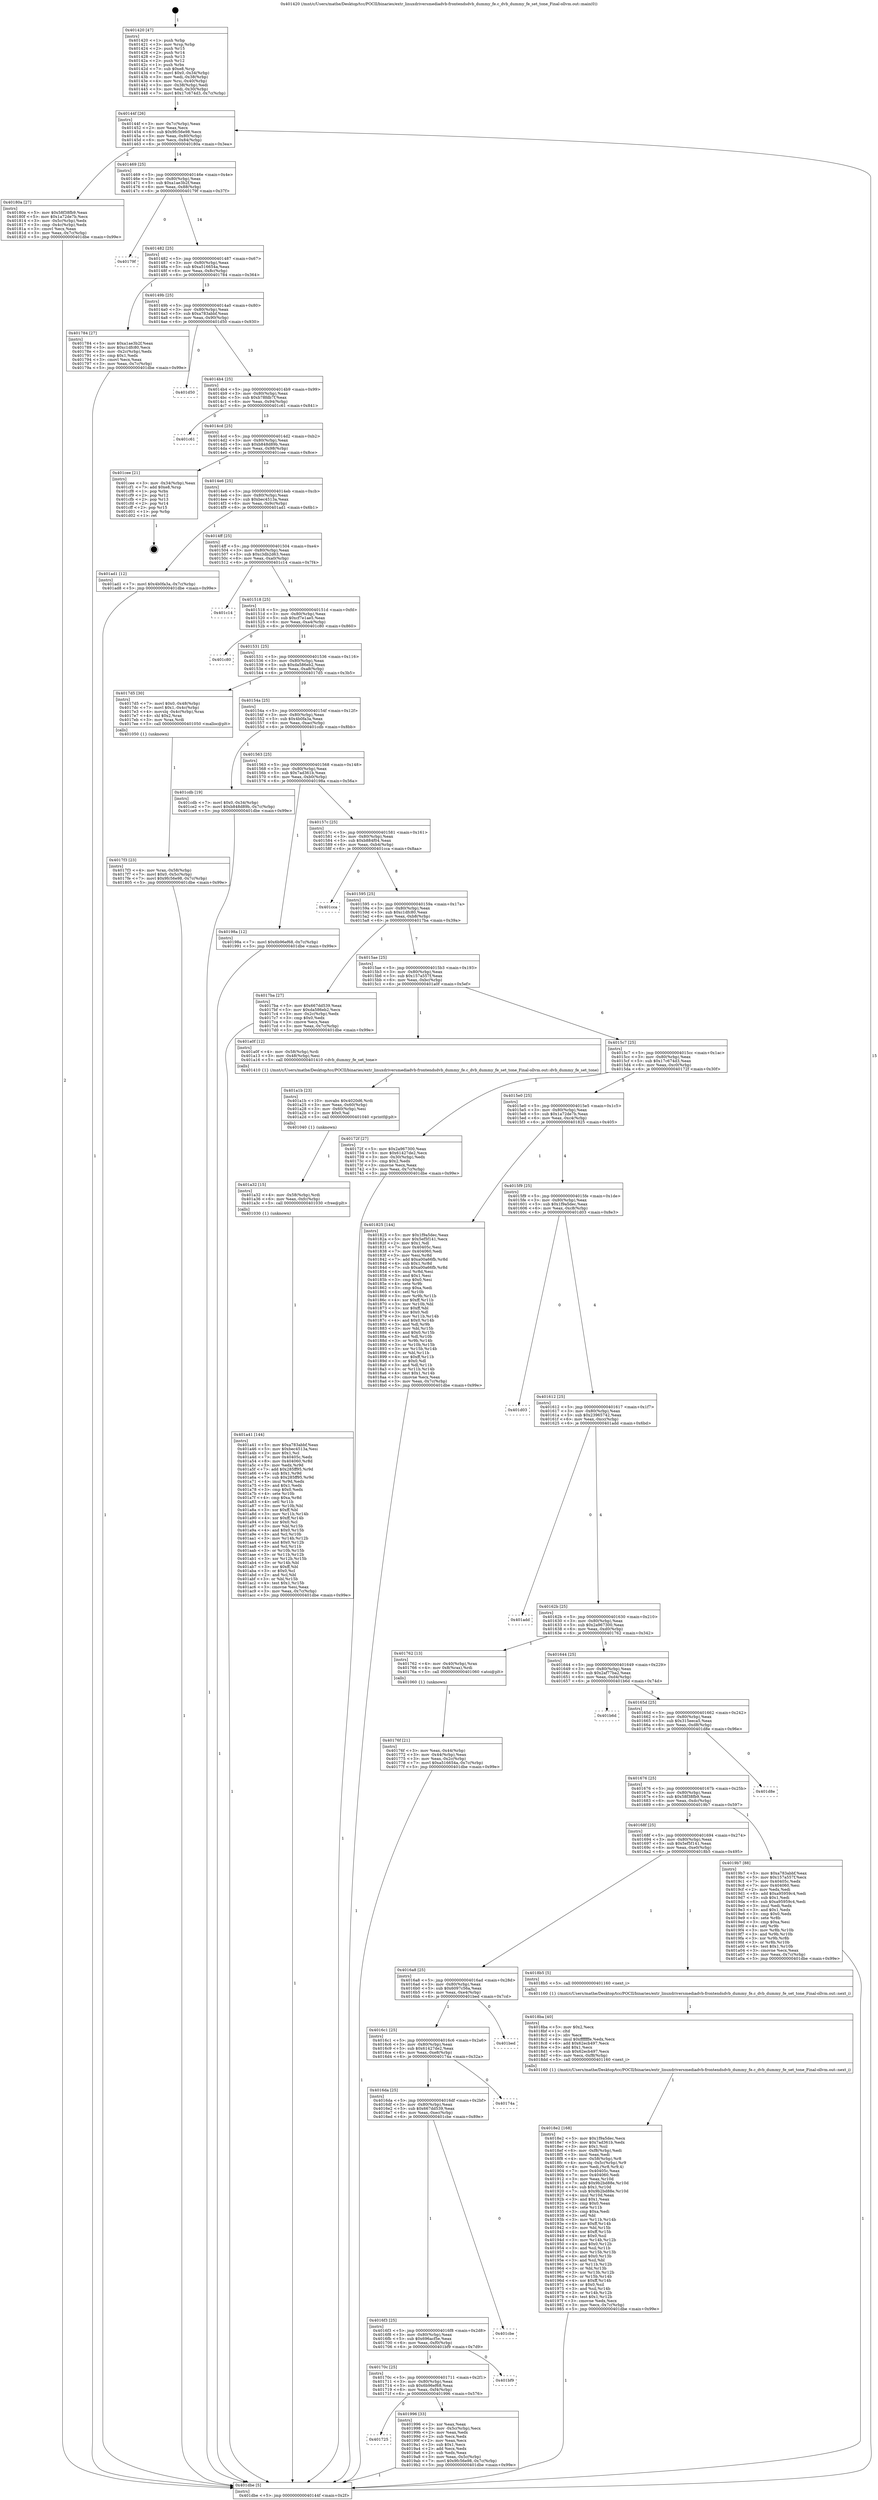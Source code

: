 digraph "0x401420" {
  label = "0x401420 (/mnt/c/Users/mathe/Desktop/tcc/POCII/binaries/extr_linuxdriversmediadvb-frontendsdvb_dummy_fe.c_dvb_dummy_fe_set_tone_Final-ollvm.out::main(0))"
  labelloc = "t"
  node[shape=record]

  Entry [label="",width=0.3,height=0.3,shape=circle,fillcolor=black,style=filled]
  "0x40144f" [label="{
     0x40144f [26]\l
     | [instrs]\l
     &nbsp;&nbsp;0x40144f \<+3\>: mov -0x7c(%rbp),%eax\l
     &nbsp;&nbsp;0x401452 \<+2\>: mov %eax,%ecx\l
     &nbsp;&nbsp;0x401454 \<+6\>: sub $0x9fc56e98,%ecx\l
     &nbsp;&nbsp;0x40145a \<+3\>: mov %eax,-0x80(%rbp)\l
     &nbsp;&nbsp;0x40145d \<+6\>: mov %ecx,-0x84(%rbp)\l
     &nbsp;&nbsp;0x401463 \<+6\>: je 000000000040180a \<main+0x3ea\>\l
  }"]
  "0x40180a" [label="{
     0x40180a [27]\l
     | [instrs]\l
     &nbsp;&nbsp;0x40180a \<+5\>: mov $0x58f38fb9,%eax\l
     &nbsp;&nbsp;0x40180f \<+5\>: mov $0x1a72de7b,%ecx\l
     &nbsp;&nbsp;0x401814 \<+3\>: mov -0x5c(%rbp),%edx\l
     &nbsp;&nbsp;0x401817 \<+3\>: cmp -0x4c(%rbp),%edx\l
     &nbsp;&nbsp;0x40181a \<+3\>: cmovl %ecx,%eax\l
     &nbsp;&nbsp;0x40181d \<+3\>: mov %eax,-0x7c(%rbp)\l
     &nbsp;&nbsp;0x401820 \<+5\>: jmp 0000000000401dbe \<main+0x99e\>\l
  }"]
  "0x401469" [label="{
     0x401469 [25]\l
     | [instrs]\l
     &nbsp;&nbsp;0x401469 \<+5\>: jmp 000000000040146e \<main+0x4e\>\l
     &nbsp;&nbsp;0x40146e \<+3\>: mov -0x80(%rbp),%eax\l
     &nbsp;&nbsp;0x401471 \<+5\>: sub $0xa1ae3b2f,%eax\l
     &nbsp;&nbsp;0x401476 \<+6\>: mov %eax,-0x88(%rbp)\l
     &nbsp;&nbsp;0x40147c \<+6\>: je 000000000040179f \<main+0x37f\>\l
  }"]
  Exit [label="",width=0.3,height=0.3,shape=circle,fillcolor=black,style=filled,peripheries=2]
  "0x40179f" [label="{
     0x40179f\l
  }", style=dashed]
  "0x401482" [label="{
     0x401482 [25]\l
     | [instrs]\l
     &nbsp;&nbsp;0x401482 \<+5\>: jmp 0000000000401487 \<main+0x67\>\l
     &nbsp;&nbsp;0x401487 \<+3\>: mov -0x80(%rbp),%eax\l
     &nbsp;&nbsp;0x40148a \<+5\>: sub $0xa516654a,%eax\l
     &nbsp;&nbsp;0x40148f \<+6\>: mov %eax,-0x8c(%rbp)\l
     &nbsp;&nbsp;0x401495 \<+6\>: je 0000000000401784 \<main+0x364\>\l
  }"]
  "0x401a41" [label="{
     0x401a41 [144]\l
     | [instrs]\l
     &nbsp;&nbsp;0x401a41 \<+5\>: mov $0xa783abbf,%eax\l
     &nbsp;&nbsp;0x401a46 \<+5\>: mov $0xbec4513a,%esi\l
     &nbsp;&nbsp;0x401a4b \<+2\>: mov $0x1,%cl\l
     &nbsp;&nbsp;0x401a4d \<+7\>: mov 0x40405c,%edx\l
     &nbsp;&nbsp;0x401a54 \<+8\>: mov 0x404060,%r8d\l
     &nbsp;&nbsp;0x401a5c \<+3\>: mov %edx,%r9d\l
     &nbsp;&nbsp;0x401a5f \<+7\>: add $0x285ff95,%r9d\l
     &nbsp;&nbsp;0x401a66 \<+4\>: sub $0x1,%r9d\l
     &nbsp;&nbsp;0x401a6a \<+7\>: sub $0x285ff95,%r9d\l
     &nbsp;&nbsp;0x401a71 \<+4\>: imul %r9d,%edx\l
     &nbsp;&nbsp;0x401a75 \<+3\>: and $0x1,%edx\l
     &nbsp;&nbsp;0x401a78 \<+3\>: cmp $0x0,%edx\l
     &nbsp;&nbsp;0x401a7b \<+4\>: sete %r10b\l
     &nbsp;&nbsp;0x401a7f \<+4\>: cmp $0xa,%r8d\l
     &nbsp;&nbsp;0x401a83 \<+4\>: setl %r11b\l
     &nbsp;&nbsp;0x401a87 \<+3\>: mov %r10b,%bl\l
     &nbsp;&nbsp;0x401a8a \<+3\>: xor $0xff,%bl\l
     &nbsp;&nbsp;0x401a8d \<+3\>: mov %r11b,%r14b\l
     &nbsp;&nbsp;0x401a90 \<+4\>: xor $0xff,%r14b\l
     &nbsp;&nbsp;0x401a94 \<+3\>: xor $0x0,%cl\l
     &nbsp;&nbsp;0x401a97 \<+3\>: mov %bl,%r15b\l
     &nbsp;&nbsp;0x401a9a \<+4\>: and $0x0,%r15b\l
     &nbsp;&nbsp;0x401a9e \<+3\>: and %cl,%r10b\l
     &nbsp;&nbsp;0x401aa1 \<+3\>: mov %r14b,%r12b\l
     &nbsp;&nbsp;0x401aa4 \<+4\>: and $0x0,%r12b\l
     &nbsp;&nbsp;0x401aa8 \<+3\>: and %cl,%r11b\l
     &nbsp;&nbsp;0x401aab \<+3\>: or %r10b,%r15b\l
     &nbsp;&nbsp;0x401aae \<+3\>: or %r11b,%r12b\l
     &nbsp;&nbsp;0x401ab1 \<+3\>: xor %r12b,%r15b\l
     &nbsp;&nbsp;0x401ab4 \<+3\>: or %r14b,%bl\l
     &nbsp;&nbsp;0x401ab7 \<+3\>: xor $0xff,%bl\l
     &nbsp;&nbsp;0x401aba \<+3\>: or $0x0,%cl\l
     &nbsp;&nbsp;0x401abd \<+2\>: and %cl,%bl\l
     &nbsp;&nbsp;0x401abf \<+3\>: or %bl,%r15b\l
     &nbsp;&nbsp;0x401ac2 \<+4\>: test $0x1,%r15b\l
     &nbsp;&nbsp;0x401ac6 \<+3\>: cmovne %esi,%eax\l
     &nbsp;&nbsp;0x401ac9 \<+3\>: mov %eax,-0x7c(%rbp)\l
     &nbsp;&nbsp;0x401acc \<+5\>: jmp 0000000000401dbe \<main+0x99e\>\l
  }"]
  "0x401784" [label="{
     0x401784 [27]\l
     | [instrs]\l
     &nbsp;&nbsp;0x401784 \<+5\>: mov $0xa1ae3b2f,%eax\l
     &nbsp;&nbsp;0x401789 \<+5\>: mov $0xc1dfc80,%ecx\l
     &nbsp;&nbsp;0x40178e \<+3\>: mov -0x2c(%rbp),%edx\l
     &nbsp;&nbsp;0x401791 \<+3\>: cmp $0x1,%edx\l
     &nbsp;&nbsp;0x401794 \<+3\>: cmovl %ecx,%eax\l
     &nbsp;&nbsp;0x401797 \<+3\>: mov %eax,-0x7c(%rbp)\l
     &nbsp;&nbsp;0x40179a \<+5\>: jmp 0000000000401dbe \<main+0x99e\>\l
  }"]
  "0x40149b" [label="{
     0x40149b [25]\l
     | [instrs]\l
     &nbsp;&nbsp;0x40149b \<+5\>: jmp 00000000004014a0 \<main+0x80\>\l
     &nbsp;&nbsp;0x4014a0 \<+3\>: mov -0x80(%rbp),%eax\l
     &nbsp;&nbsp;0x4014a3 \<+5\>: sub $0xa783abbf,%eax\l
     &nbsp;&nbsp;0x4014a8 \<+6\>: mov %eax,-0x90(%rbp)\l
     &nbsp;&nbsp;0x4014ae \<+6\>: je 0000000000401d50 \<main+0x930\>\l
  }"]
  "0x401a32" [label="{
     0x401a32 [15]\l
     | [instrs]\l
     &nbsp;&nbsp;0x401a32 \<+4\>: mov -0x58(%rbp),%rdi\l
     &nbsp;&nbsp;0x401a36 \<+6\>: mov %eax,-0xfc(%rbp)\l
     &nbsp;&nbsp;0x401a3c \<+5\>: call 0000000000401030 \<free@plt\>\l
     | [calls]\l
     &nbsp;&nbsp;0x401030 \{1\} (unknown)\l
  }"]
  "0x401d50" [label="{
     0x401d50\l
  }", style=dashed]
  "0x4014b4" [label="{
     0x4014b4 [25]\l
     | [instrs]\l
     &nbsp;&nbsp;0x4014b4 \<+5\>: jmp 00000000004014b9 \<main+0x99\>\l
     &nbsp;&nbsp;0x4014b9 \<+3\>: mov -0x80(%rbp),%eax\l
     &nbsp;&nbsp;0x4014bc \<+5\>: sub $0xb78fdb7f,%eax\l
     &nbsp;&nbsp;0x4014c1 \<+6\>: mov %eax,-0x94(%rbp)\l
     &nbsp;&nbsp;0x4014c7 \<+6\>: je 0000000000401c61 \<main+0x841\>\l
  }"]
  "0x401a1b" [label="{
     0x401a1b [23]\l
     | [instrs]\l
     &nbsp;&nbsp;0x401a1b \<+10\>: movabs $0x4020d6,%rdi\l
     &nbsp;&nbsp;0x401a25 \<+3\>: mov %eax,-0x60(%rbp)\l
     &nbsp;&nbsp;0x401a28 \<+3\>: mov -0x60(%rbp),%esi\l
     &nbsp;&nbsp;0x401a2b \<+2\>: mov $0x0,%al\l
     &nbsp;&nbsp;0x401a2d \<+5\>: call 0000000000401040 \<printf@plt\>\l
     | [calls]\l
     &nbsp;&nbsp;0x401040 \{1\} (unknown)\l
  }"]
  "0x401c61" [label="{
     0x401c61\l
  }", style=dashed]
  "0x4014cd" [label="{
     0x4014cd [25]\l
     | [instrs]\l
     &nbsp;&nbsp;0x4014cd \<+5\>: jmp 00000000004014d2 \<main+0xb2\>\l
     &nbsp;&nbsp;0x4014d2 \<+3\>: mov -0x80(%rbp),%eax\l
     &nbsp;&nbsp;0x4014d5 \<+5\>: sub $0xb848d89b,%eax\l
     &nbsp;&nbsp;0x4014da \<+6\>: mov %eax,-0x98(%rbp)\l
     &nbsp;&nbsp;0x4014e0 \<+6\>: je 0000000000401cee \<main+0x8ce\>\l
  }"]
  "0x401725" [label="{
     0x401725\l
  }", style=dashed]
  "0x401cee" [label="{
     0x401cee [21]\l
     | [instrs]\l
     &nbsp;&nbsp;0x401cee \<+3\>: mov -0x34(%rbp),%eax\l
     &nbsp;&nbsp;0x401cf1 \<+7\>: add $0xe8,%rsp\l
     &nbsp;&nbsp;0x401cf8 \<+1\>: pop %rbx\l
     &nbsp;&nbsp;0x401cf9 \<+2\>: pop %r12\l
     &nbsp;&nbsp;0x401cfb \<+2\>: pop %r13\l
     &nbsp;&nbsp;0x401cfd \<+2\>: pop %r14\l
     &nbsp;&nbsp;0x401cff \<+2\>: pop %r15\l
     &nbsp;&nbsp;0x401d01 \<+1\>: pop %rbp\l
     &nbsp;&nbsp;0x401d02 \<+1\>: ret\l
  }"]
  "0x4014e6" [label="{
     0x4014e6 [25]\l
     | [instrs]\l
     &nbsp;&nbsp;0x4014e6 \<+5\>: jmp 00000000004014eb \<main+0xcb\>\l
     &nbsp;&nbsp;0x4014eb \<+3\>: mov -0x80(%rbp),%eax\l
     &nbsp;&nbsp;0x4014ee \<+5\>: sub $0xbec4513a,%eax\l
     &nbsp;&nbsp;0x4014f3 \<+6\>: mov %eax,-0x9c(%rbp)\l
     &nbsp;&nbsp;0x4014f9 \<+6\>: je 0000000000401ad1 \<main+0x6b1\>\l
  }"]
  "0x401996" [label="{
     0x401996 [33]\l
     | [instrs]\l
     &nbsp;&nbsp;0x401996 \<+2\>: xor %eax,%eax\l
     &nbsp;&nbsp;0x401998 \<+3\>: mov -0x5c(%rbp),%ecx\l
     &nbsp;&nbsp;0x40199b \<+2\>: mov %eax,%edx\l
     &nbsp;&nbsp;0x40199d \<+2\>: sub %ecx,%edx\l
     &nbsp;&nbsp;0x40199f \<+2\>: mov %eax,%ecx\l
     &nbsp;&nbsp;0x4019a1 \<+3\>: sub $0x1,%ecx\l
     &nbsp;&nbsp;0x4019a4 \<+2\>: add %ecx,%edx\l
     &nbsp;&nbsp;0x4019a6 \<+2\>: sub %edx,%eax\l
     &nbsp;&nbsp;0x4019a8 \<+3\>: mov %eax,-0x5c(%rbp)\l
     &nbsp;&nbsp;0x4019ab \<+7\>: movl $0x9fc56e98,-0x7c(%rbp)\l
     &nbsp;&nbsp;0x4019b2 \<+5\>: jmp 0000000000401dbe \<main+0x99e\>\l
  }"]
  "0x401ad1" [label="{
     0x401ad1 [12]\l
     | [instrs]\l
     &nbsp;&nbsp;0x401ad1 \<+7\>: movl $0x4b0fa3a,-0x7c(%rbp)\l
     &nbsp;&nbsp;0x401ad8 \<+5\>: jmp 0000000000401dbe \<main+0x99e\>\l
  }"]
  "0x4014ff" [label="{
     0x4014ff [25]\l
     | [instrs]\l
     &nbsp;&nbsp;0x4014ff \<+5\>: jmp 0000000000401504 \<main+0xe4\>\l
     &nbsp;&nbsp;0x401504 \<+3\>: mov -0x80(%rbp),%eax\l
     &nbsp;&nbsp;0x401507 \<+5\>: sub $0xc3db2d63,%eax\l
     &nbsp;&nbsp;0x40150c \<+6\>: mov %eax,-0xa0(%rbp)\l
     &nbsp;&nbsp;0x401512 \<+6\>: je 0000000000401c14 \<main+0x7f4\>\l
  }"]
  "0x40170c" [label="{
     0x40170c [25]\l
     | [instrs]\l
     &nbsp;&nbsp;0x40170c \<+5\>: jmp 0000000000401711 \<main+0x2f1\>\l
     &nbsp;&nbsp;0x401711 \<+3\>: mov -0x80(%rbp),%eax\l
     &nbsp;&nbsp;0x401714 \<+5\>: sub $0x6b96ef68,%eax\l
     &nbsp;&nbsp;0x401719 \<+6\>: mov %eax,-0xf4(%rbp)\l
     &nbsp;&nbsp;0x40171f \<+6\>: je 0000000000401996 \<main+0x576\>\l
  }"]
  "0x401c14" [label="{
     0x401c14\l
  }", style=dashed]
  "0x401518" [label="{
     0x401518 [25]\l
     | [instrs]\l
     &nbsp;&nbsp;0x401518 \<+5\>: jmp 000000000040151d \<main+0xfd\>\l
     &nbsp;&nbsp;0x40151d \<+3\>: mov -0x80(%rbp),%eax\l
     &nbsp;&nbsp;0x401520 \<+5\>: sub $0xcf7e1ae5,%eax\l
     &nbsp;&nbsp;0x401525 \<+6\>: mov %eax,-0xa4(%rbp)\l
     &nbsp;&nbsp;0x40152b \<+6\>: je 0000000000401c80 \<main+0x860\>\l
  }"]
  "0x401bf9" [label="{
     0x401bf9\l
  }", style=dashed]
  "0x401c80" [label="{
     0x401c80\l
  }", style=dashed]
  "0x401531" [label="{
     0x401531 [25]\l
     | [instrs]\l
     &nbsp;&nbsp;0x401531 \<+5\>: jmp 0000000000401536 \<main+0x116\>\l
     &nbsp;&nbsp;0x401536 \<+3\>: mov -0x80(%rbp),%eax\l
     &nbsp;&nbsp;0x401539 \<+5\>: sub $0xda586eb2,%eax\l
     &nbsp;&nbsp;0x40153e \<+6\>: mov %eax,-0xa8(%rbp)\l
     &nbsp;&nbsp;0x401544 \<+6\>: je 00000000004017d5 \<main+0x3b5\>\l
  }"]
  "0x4016f3" [label="{
     0x4016f3 [25]\l
     | [instrs]\l
     &nbsp;&nbsp;0x4016f3 \<+5\>: jmp 00000000004016f8 \<main+0x2d8\>\l
     &nbsp;&nbsp;0x4016f8 \<+3\>: mov -0x80(%rbp),%eax\l
     &nbsp;&nbsp;0x4016fb \<+5\>: sub $0x696acf5e,%eax\l
     &nbsp;&nbsp;0x401700 \<+6\>: mov %eax,-0xf0(%rbp)\l
     &nbsp;&nbsp;0x401706 \<+6\>: je 0000000000401bf9 \<main+0x7d9\>\l
  }"]
  "0x4017d5" [label="{
     0x4017d5 [30]\l
     | [instrs]\l
     &nbsp;&nbsp;0x4017d5 \<+7\>: movl $0x0,-0x48(%rbp)\l
     &nbsp;&nbsp;0x4017dc \<+7\>: movl $0x1,-0x4c(%rbp)\l
     &nbsp;&nbsp;0x4017e3 \<+4\>: movslq -0x4c(%rbp),%rax\l
     &nbsp;&nbsp;0x4017e7 \<+4\>: shl $0x2,%rax\l
     &nbsp;&nbsp;0x4017eb \<+3\>: mov %rax,%rdi\l
     &nbsp;&nbsp;0x4017ee \<+5\>: call 0000000000401050 \<malloc@plt\>\l
     | [calls]\l
     &nbsp;&nbsp;0x401050 \{1\} (unknown)\l
  }"]
  "0x40154a" [label="{
     0x40154a [25]\l
     | [instrs]\l
     &nbsp;&nbsp;0x40154a \<+5\>: jmp 000000000040154f \<main+0x12f\>\l
     &nbsp;&nbsp;0x40154f \<+3\>: mov -0x80(%rbp),%eax\l
     &nbsp;&nbsp;0x401552 \<+5\>: sub $0x4b0fa3a,%eax\l
     &nbsp;&nbsp;0x401557 \<+6\>: mov %eax,-0xac(%rbp)\l
     &nbsp;&nbsp;0x40155d \<+6\>: je 0000000000401cdb \<main+0x8bb\>\l
  }"]
  "0x401cbe" [label="{
     0x401cbe\l
  }", style=dashed]
  "0x401cdb" [label="{
     0x401cdb [19]\l
     | [instrs]\l
     &nbsp;&nbsp;0x401cdb \<+7\>: movl $0x0,-0x34(%rbp)\l
     &nbsp;&nbsp;0x401ce2 \<+7\>: movl $0xb848d89b,-0x7c(%rbp)\l
     &nbsp;&nbsp;0x401ce9 \<+5\>: jmp 0000000000401dbe \<main+0x99e\>\l
  }"]
  "0x401563" [label="{
     0x401563 [25]\l
     | [instrs]\l
     &nbsp;&nbsp;0x401563 \<+5\>: jmp 0000000000401568 \<main+0x148\>\l
     &nbsp;&nbsp;0x401568 \<+3\>: mov -0x80(%rbp),%eax\l
     &nbsp;&nbsp;0x40156b \<+5\>: sub $0x7ad361b,%eax\l
     &nbsp;&nbsp;0x401570 \<+6\>: mov %eax,-0xb0(%rbp)\l
     &nbsp;&nbsp;0x401576 \<+6\>: je 000000000040198a \<main+0x56a\>\l
  }"]
  "0x4016da" [label="{
     0x4016da [25]\l
     | [instrs]\l
     &nbsp;&nbsp;0x4016da \<+5\>: jmp 00000000004016df \<main+0x2bf\>\l
     &nbsp;&nbsp;0x4016df \<+3\>: mov -0x80(%rbp),%eax\l
     &nbsp;&nbsp;0x4016e2 \<+5\>: sub $0x667dd539,%eax\l
     &nbsp;&nbsp;0x4016e7 \<+6\>: mov %eax,-0xec(%rbp)\l
     &nbsp;&nbsp;0x4016ed \<+6\>: je 0000000000401cbe \<main+0x89e\>\l
  }"]
  "0x40198a" [label="{
     0x40198a [12]\l
     | [instrs]\l
     &nbsp;&nbsp;0x40198a \<+7\>: movl $0x6b96ef68,-0x7c(%rbp)\l
     &nbsp;&nbsp;0x401991 \<+5\>: jmp 0000000000401dbe \<main+0x99e\>\l
  }"]
  "0x40157c" [label="{
     0x40157c [25]\l
     | [instrs]\l
     &nbsp;&nbsp;0x40157c \<+5\>: jmp 0000000000401581 \<main+0x161\>\l
     &nbsp;&nbsp;0x401581 \<+3\>: mov -0x80(%rbp),%eax\l
     &nbsp;&nbsp;0x401584 \<+5\>: sub $0xb884f04,%eax\l
     &nbsp;&nbsp;0x401589 \<+6\>: mov %eax,-0xb4(%rbp)\l
     &nbsp;&nbsp;0x40158f \<+6\>: je 0000000000401cca \<main+0x8aa\>\l
  }"]
  "0x40174a" [label="{
     0x40174a\l
  }", style=dashed]
  "0x401cca" [label="{
     0x401cca\l
  }", style=dashed]
  "0x401595" [label="{
     0x401595 [25]\l
     | [instrs]\l
     &nbsp;&nbsp;0x401595 \<+5\>: jmp 000000000040159a \<main+0x17a\>\l
     &nbsp;&nbsp;0x40159a \<+3\>: mov -0x80(%rbp),%eax\l
     &nbsp;&nbsp;0x40159d \<+5\>: sub $0xc1dfc80,%eax\l
     &nbsp;&nbsp;0x4015a2 \<+6\>: mov %eax,-0xb8(%rbp)\l
     &nbsp;&nbsp;0x4015a8 \<+6\>: je 00000000004017ba \<main+0x39a\>\l
  }"]
  "0x4016c1" [label="{
     0x4016c1 [25]\l
     | [instrs]\l
     &nbsp;&nbsp;0x4016c1 \<+5\>: jmp 00000000004016c6 \<main+0x2a6\>\l
     &nbsp;&nbsp;0x4016c6 \<+3\>: mov -0x80(%rbp),%eax\l
     &nbsp;&nbsp;0x4016c9 \<+5\>: sub $0x61427de2,%eax\l
     &nbsp;&nbsp;0x4016ce \<+6\>: mov %eax,-0xe8(%rbp)\l
     &nbsp;&nbsp;0x4016d4 \<+6\>: je 000000000040174a \<main+0x32a\>\l
  }"]
  "0x4017ba" [label="{
     0x4017ba [27]\l
     | [instrs]\l
     &nbsp;&nbsp;0x4017ba \<+5\>: mov $0x667dd539,%eax\l
     &nbsp;&nbsp;0x4017bf \<+5\>: mov $0xda586eb2,%ecx\l
     &nbsp;&nbsp;0x4017c4 \<+3\>: mov -0x2c(%rbp),%edx\l
     &nbsp;&nbsp;0x4017c7 \<+3\>: cmp $0x0,%edx\l
     &nbsp;&nbsp;0x4017ca \<+3\>: cmove %ecx,%eax\l
     &nbsp;&nbsp;0x4017cd \<+3\>: mov %eax,-0x7c(%rbp)\l
     &nbsp;&nbsp;0x4017d0 \<+5\>: jmp 0000000000401dbe \<main+0x99e\>\l
  }"]
  "0x4015ae" [label="{
     0x4015ae [25]\l
     | [instrs]\l
     &nbsp;&nbsp;0x4015ae \<+5\>: jmp 00000000004015b3 \<main+0x193\>\l
     &nbsp;&nbsp;0x4015b3 \<+3\>: mov -0x80(%rbp),%eax\l
     &nbsp;&nbsp;0x4015b6 \<+5\>: sub $0x157a557f,%eax\l
     &nbsp;&nbsp;0x4015bb \<+6\>: mov %eax,-0xbc(%rbp)\l
     &nbsp;&nbsp;0x4015c1 \<+6\>: je 0000000000401a0f \<main+0x5ef\>\l
  }"]
  "0x401bed" [label="{
     0x401bed\l
  }", style=dashed]
  "0x401a0f" [label="{
     0x401a0f [12]\l
     | [instrs]\l
     &nbsp;&nbsp;0x401a0f \<+4\>: mov -0x58(%rbp),%rdi\l
     &nbsp;&nbsp;0x401a13 \<+3\>: mov -0x48(%rbp),%esi\l
     &nbsp;&nbsp;0x401a16 \<+5\>: call 0000000000401410 \<dvb_dummy_fe_set_tone\>\l
     | [calls]\l
     &nbsp;&nbsp;0x401410 \{1\} (/mnt/c/Users/mathe/Desktop/tcc/POCII/binaries/extr_linuxdriversmediadvb-frontendsdvb_dummy_fe.c_dvb_dummy_fe_set_tone_Final-ollvm.out::dvb_dummy_fe_set_tone)\l
  }"]
  "0x4015c7" [label="{
     0x4015c7 [25]\l
     | [instrs]\l
     &nbsp;&nbsp;0x4015c7 \<+5\>: jmp 00000000004015cc \<main+0x1ac\>\l
     &nbsp;&nbsp;0x4015cc \<+3\>: mov -0x80(%rbp),%eax\l
     &nbsp;&nbsp;0x4015cf \<+5\>: sub $0x17c674d3,%eax\l
     &nbsp;&nbsp;0x4015d4 \<+6\>: mov %eax,-0xc0(%rbp)\l
     &nbsp;&nbsp;0x4015da \<+6\>: je 000000000040172f \<main+0x30f\>\l
  }"]
  "0x4018e2" [label="{
     0x4018e2 [168]\l
     | [instrs]\l
     &nbsp;&nbsp;0x4018e2 \<+5\>: mov $0x1f9a5dec,%ecx\l
     &nbsp;&nbsp;0x4018e7 \<+5\>: mov $0x7ad361b,%edx\l
     &nbsp;&nbsp;0x4018ec \<+3\>: mov $0x1,%sil\l
     &nbsp;&nbsp;0x4018ef \<+6\>: mov -0xf8(%rbp),%edi\l
     &nbsp;&nbsp;0x4018f5 \<+3\>: imul %eax,%edi\l
     &nbsp;&nbsp;0x4018f8 \<+4\>: mov -0x58(%rbp),%r8\l
     &nbsp;&nbsp;0x4018fc \<+4\>: movslq -0x5c(%rbp),%r9\l
     &nbsp;&nbsp;0x401900 \<+4\>: mov %edi,(%r8,%r9,4)\l
     &nbsp;&nbsp;0x401904 \<+7\>: mov 0x40405c,%eax\l
     &nbsp;&nbsp;0x40190b \<+7\>: mov 0x404060,%edi\l
     &nbsp;&nbsp;0x401912 \<+3\>: mov %eax,%r10d\l
     &nbsp;&nbsp;0x401915 \<+7\>: add $0x9b2bd88e,%r10d\l
     &nbsp;&nbsp;0x40191c \<+4\>: sub $0x1,%r10d\l
     &nbsp;&nbsp;0x401920 \<+7\>: sub $0x9b2bd88e,%r10d\l
     &nbsp;&nbsp;0x401927 \<+4\>: imul %r10d,%eax\l
     &nbsp;&nbsp;0x40192b \<+3\>: and $0x1,%eax\l
     &nbsp;&nbsp;0x40192e \<+3\>: cmp $0x0,%eax\l
     &nbsp;&nbsp;0x401931 \<+4\>: sete %r11b\l
     &nbsp;&nbsp;0x401935 \<+3\>: cmp $0xa,%edi\l
     &nbsp;&nbsp;0x401938 \<+3\>: setl %bl\l
     &nbsp;&nbsp;0x40193b \<+3\>: mov %r11b,%r14b\l
     &nbsp;&nbsp;0x40193e \<+4\>: xor $0xff,%r14b\l
     &nbsp;&nbsp;0x401942 \<+3\>: mov %bl,%r15b\l
     &nbsp;&nbsp;0x401945 \<+4\>: xor $0xff,%r15b\l
     &nbsp;&nbsp;0x401949 \<+4\>: xor $0x0,%sil\l
     &nbsp;&nbsp;0x40194d \<+3\>: mov %r14b,%r12b\l
     &nbsp;&nbsp;0x401950 \<+4\>: and $0x0,%r12b\l
     &nbsp;&nbsp;0x401954 \<+3\>: and %sil,%r11b\l
     &nbsp;&nbsp;0x401957 \<+3\>: mov %r15b,%r13b\l
     &nbsp;&nbsp;0x40195a \<+4\>: and $0x0,%r13b\l
     &nbsp;&nbsp;0x40195e \<+3\>: and %sil,%bl\l
     &nbsp;&nbsp;0x401961 \<+3\>: or %r11b,%r12b\l
     &nbsp;&nbsp;0x401964 \<+3\>: or %bl,%r13b\l
     &nbsp;&nbsp;0x401967 \<+3\>: xor %r13b,%r12b\l
     &nbsp;&nbsp;0x40196a \<+3\>: or %r15b,%r14b\l
     &nbsp;&nbsp;0x40196d \<+4\>: xor $0xff,%r14b\l
     &nbsp;&nbsp;0x401971 \<+4\>: or $0x0,%sil\l
     &nbsp;&nbsp;0x401975 \<+3\>: and %sil,%r14b\l
     &nbsp;&nbsp;0x401978 \<+3\>: or %r14b,%r12b\l
     &nbsp;&nbsp;0x40197b \<+4\>: test $0x1,%r12b\l
     &nbsp;&nbsp;0x40197f \<+3\>: cmovne %edx,%ecx\l
     &nbsp;&nbsp;0x401982 \<+3\>: mov %ecx,-0x7c(%rbp)\l
     &nbsp;&nbsp;0x401985 \<+5\>: jmp 0000000000401dbe \<main+0x99e\>\l
  }"]
  "0x40172f" [label="{
     0x40172f [27]\l
     | [instrs]\l
     &nbsp;&nbsp;0x40172f \<+5\>: mov $0x2a967300,%eax\l
     &nbsp;&nbsp;0x401734 \<+5\>: mov $0x61427de2,%ecx\l
     &nbsp;&nbsp;0x401739 \<+3\>: mov -0x30(%rbp),%edx\l
     &nbsp;&nbsp;0x40173c \<+3\>: cmp $0x2,%edx\l
     &nbsp;&nbsp;0x40173f \<+3\>: cmovne %ecx,%eax\l
     &nbsp;&nbsp;0x401742 \<+3\>: mov %eax,-0x7c(%rbp)\l
     &nbsp;&nbsp;0x401745 \<+5\>: jmp 0000000000401dbe \<main+0x99e\>\l
  }"]
  "0x4015e0" [label="{
     0x4015e0 [25]\l
     | [instrs]\l
     &nbsp;&nbsp;0x4015e0 \<+5\>: jmp 00000000004015e5 \<main+0x1c5\>\l
     &nbsp;&nbsp;0x4015e5 \<+3\>: mov -0x80(%rbp),%eax\l
     &nbsp;&nbsp;0x4015e8 \<+5\>: sub $0x1a72de7b,%eax\l
     &nbsp;&nbsp;0x4015ed \<+6\>: mov %eax,-0xc4(%rbp)\l
     &nbsp;&nbsp;0x4015f3 \<+6\>: je 0000000000401825 \<main+0x405\>\l
  }"]
  "0x401dbe" [label="{
     0x401dbe [5]\l
     | [instrs]\l
     &nbsp;&nbsp;0x401dbe \<+5\>: jmp 000000000040144f \<main+0x2f\>\l
  }"]
  "0x401420" [label="{
     0x401420 [47]\l
     | [instrs]\l
     &nbsp;&nbsp;0x401420 \<+1\>: push %rbp\l
     &nbsp;&nbsp;0x401421 \<+3\>: mov %rsp,%rbp\l
     &nbsp;&nbsp;0x401424 \<+2\>: push %r15\l
     &nbsp;&nbsp;0x401426 \<+2\>: push %r14\l
     &nbsp;&nbsp;0x401428 \<+2\>: push %r13\l
     &nbsp;&nbsp;0x40142a \<+2\>: push %r12\l
     &nbsp;&nbsp;0x40142c \<+1\>: push %rbx\l
     &nbsp;&nbsp;0x40142d \<+7\>: sub $0xe8,%rsp\l
     &nbsp;&nbsp;0x401434 \<+7\>: movl $0x0,-0x34(%rbp)\l
     &nbsp;&nbsp;0x40143b \<+3\>: mov %edi,-0x38(%rbp)\l
     &nbsp;&nbsp;0x40143e \<+4\>: mov %rsi,-0x40(%rbp)\l
     &nbsp;&nbsp;0x401442 \<+3\>: mov -0x38(%rbp),%edi\l
     &nbsp;&nbsp;0x401445 \<+3\>: mov %edi,-0x30(%rbp)\l
     &nbsp;&nbsp;0x401448 \<+7\>: movl $0x17c674d3,-0x7c(%rbp)\l
  }"]
  "0x4018ba" [label="{
     0x4018ba [40]\l
     | [instrs]\l
     &nbsp;&nbsp;0x4018ba \<+5\>: mov $0x2,%ecx\l
     &nbsp;&nbsp;0x4018bf \<+1\>: cltd\l
     &nbsp;&nbsp;0x4018c0 \<+2\>: idiv %ecx\l
     &nbsp;&nbsp;0x4018c2 \<+6\>: imul $0xfffffffe,%edx,%ecx\l
     &nbsp;&nbsp;0x4018c8 \<+6\>: add $0x62ecb497,%ecx\l
     &nbsp;&nbsp;0x4018ce \<+3\>: add $0x1,%ecx\l
     &nbsp;&nbsp;0x4018d1 \<+6\>: sub $0x62ecb497,%ecx\l
     &nbsp;&nbsp;0x4018d7 \<+6\>: mov %ecx,-0xf8(%rbp)\l
     &nbsp;&nbsp;0x4018dd \<+5\>: call 0000000000401160 \<next_i\>\l
     | [calls]\l
     &nbsp;&nbsp;0x401160 \{1\} (/mnt/c/Users/mathe/Desktop/tcc/POCII/binaries/extr_linuxdriversmediadvb-frontendsdvb_dummy_fe.c_dvb_dummy_fe_set_tone_Final-ollvm.out::next_i)\l
  }"]
  "0x401825" [label="{
     0x401825 [144]\l
     | [instrs]\l
     &nbsp;&nbsp;0x401825 \<+5\>: mov $0x1f9a5dec,%eax\l
     &nbsp;&nbsp;0x40182a \<+5\>: mov $0x5ef5f141,%ecx\l
     &nbsp;&nbsp;0x40182f \<+2\>: mov $0x1,%dl\l
     &nbsp;&nbsp;0x401831 \<+7\>: mov 0x40405c,%esi\l
     &nbsp;&nbsp;0x401838 \<+7\>: mov 0x404060,%edi\l
     &nbsp;&nbsp;0x40183f \<+3\>: mov %esi,%r8d\l
     &nbsp;&nbsp;0x401842 \<+7\>: add $0xa00a66fb,%r8d\l
     &nbsp;&nbsp;0x401849 \<+4\>: sub $0x1,%r8d\l
     &nbsp;&nbsp;0x40184d \<+7\>: sub $0xa00a66fb,%r8d\l
     &nbsp;&nbsp;0x401854 \<+4\>: imul %r8d,%esi\l
     &nbsp;&nbsp;0x401858 \<+3\>: and $0x1,%esi\l
     &nbsp;&nbsp;0x40185b \<+3\>: cmp $0x0,%esi\l
     &nbsp;&nbsp;0x40185e \<+4\>: sete %r9b\l
     &nbsp;&nbsp;0x401862 \<+3\>: cmp $0xa,%edi\l
     &nbsp;&nbsp;0x401865 \<+4\>: setl %r10b\l
     &nbsp;&nbsp;0x401869 \<+3\>: mov %r9b,%r11b\l
     &nbsp;&nbsp;0x40186c \<+4\>: xor $0xff,%r11b\l
     &nbsp;&nbsp;0x401870 \<+3\>: mov %r10b,%bl\l
     &nbsp;&nbsp;0x401873 \<+3\>: xor $0xff,%bl\l
     &nbsp;&nbsp;0x401876 \<+3\>: xor $0x0,%dl\l
     &nbsp;&nbsp;0x401879 \<+3\>: mov %r11b,%r14b\l
     &nbsp;&nbsp;0x40187c \<+4\>: and $0x0,%r14b\l
     &nbsp;&nbsp;0x401880 \<+3\>: and %dl,%r9b\l
     &nbsp;&nbsp;0x401883 \<+3\>: mov %bl,%r15b\l
     &nbsp;&nbsp;0x401886 \<+4\>: and $0x0,%r15b\l
     &nbsp;&nbsp;0x40188a \<+3\>: and %dl,%r10b\l
     &nbsp;&nbsp;0x40188d \<+3\>: or %r9b,%r14b\l
     &nbsp;&nbsp;0x401890 \<+3\>: or %r10b,%r15b\l
     &nbsp;&nbsp;0x401893 \<+3\>: xor %r15b,%r14b\l
     &nbsp;&nbsp;0x401896 \<+3\>: or %bl,%r11b\l
     &nbsp;&nbsp;0x401899 \<+4\>: xor $0xff,%r11b\l
     &nbsp;&nbsp;0x40189d \<+3\>: or $0x0,%dl\l
     &nbsp;&nbsp;0x4018a0 \<+3\>: and %dl,%r11b\l
     &nbsp;&nbsp;0x4018a3 \<+3\>: or %r11b,%r14b\l
     &nbsp;&nbsp;0x4018a6 \<+4\>: test $0x1,%r14b\l
     &nbsp;&nbsp;0x4018aa \<+3\>: cmovne %ecx,%eax\l
     &nbsp;&nbsp;0x4018ad \<+3\>: mov %eax,-0x7c(%rbp)\l
     &nbsp;&nbsp;0x4018b0 \<+5\>: jmp 0000000000401dbe \<main+0x99e\>\l
  }"]
  "0x4015f9" [label="{
     0x4015f9 [25]\l
     | [instrs]\l
     &nbsp;&nbsp;0x4015f9 \<+5\>: jmp 00000000004015fe \<main+0x1de\>\l
     &nbsp;&nbsp;0x4015fe \<+3\>: mov -0x80(%rbp),%eax\l
     &nbsp;&nbsp;0x401601 \<+5\>: sub $0x1f9a5dec,%eax\l
     &nbsp;&nbsp;0x401606 \<+6\>: mov %eax,-0xc8(%rbp)\l
     &nbsp;&nbsp;0x40160c \<+6\>: je 0000000000401d03 \<main+0x8e3\>\l
  }"]
  "0x4016a8" [label="{
     0x4016a8 [25]\l
     | [instrs]\l
     &nbsp;&nbsp;0x4016a8 \<+5\>: jmp 00000000004016ad \<main+0x28d\>\l
     &nbsp;&nbsp;0x4016ad \<+3\>: mov -0x80(%rbp),%eax\l
     &nbsp;&nbsp;0x4016b0 \<+5\>: sub $0x6097c56a,%eax\l
     &nbsp;&nbsp;0x4016b5 \<+6\>: mov %eax,-0xe4(%rbp)\l
     &nbsp;&nbsp;0x4016bb \<+6\>: je 0000000000401bed \<main+0x7cd\>\l
  }"]
  "0x401d03" [label="{
     0x401d03\l
  }", style=dashed]
  "0x401612" [label="{
     0x401612 [25]\l
     | [instrs]\l
     &nbsp;&nbsp;0x401612 \<+5\>: jmp 0000000000401617 \<main+0x1f7\>\l
     &nbsp;&nbsp;0x401617 \<+3\>: mov -0x80(%rbp),%eax\l
     &nbsp;&nbsp;0x40161a \<+5\>: sub $0x23965742,%eax\l
     &nbsp;&nbsp;0x40161f \<+6\>: mov %eax,-0xcc(%rbp)\l
     &nbsp;&nbsp;0x401625 \<+6\>: je 0000000000401add \<main+0x6bd\>\l
  }"]
  "0x4018b5" [label="{
     0x4018b5 [5]\l
     | [instrs]\l
     &nbsp;&nbsp;0x4018b5 \<+5\>: call 0000000000401160 \<next_i\>\l
     | [calls]\l
     &nbsp;&nbsp;0x401160 \{1\} (/mnt/c/Users/mathe/Desktop/tcc/POCII/binaries/extr_linuxdriversmediadvb-frontendsdvb_dummy_fe.c_dvb_dummy_fe_set_tone_Final-ollvm.out::next_i)\l
  }"]
  "0x401add" [label="{
     0x401add\l
  }", style=dashed]
  "0x40162b" [label="{
     0x40162b [25]\l
     | [instrs]\l
     &nbsp;&nbsp;0x40162b \<+5\>: jmp 0000000000401630 \<main+0x210\>\l
     &nbsp;&nbsp;0x401630 \<+3\>: mov -0x80(%rbp),%eax\l
     &nbsp;&nbsp;0x401633 \<+5\>: sub $0x2a967300,%eax\l
     &nbsp;&nbsp;0x401638 \<+6\>: mov %eax,-0xd0(%rbp)\l
     &nbsp;&nbsp;0x40163e \<+6\>: je 0000000000401762 \<main+0x342\>\l
  }"]
  "0x40168f" [label="{
     0x40168f [25]\l
     | [instrs]\l
     &nbsp;&nbsp;0x40168f \<+5\>: jmp 0000000000401694 \<main+0x274\>\l
     &nbsp;&nbsp;0x401694 \<+3\>: mov -0x80(%rbp),%eax\l
     &nbsp;&nbsp;0x401697 \<+5\>: sub $0x5ef5f141,%eax\l
     &nbsp;&nbsp;0x40169c \<+6\>: mov %eax,-0xe0(%rbp)\l
     &nbsp;&nbsp;0x4016a2 \<+6\>: je 00000000004018b5 \<main+0x495\>\l
  }"]
  "0x401762" [label="{
     0x401762 [13]\l
     | [instrs]\l
     &nbsp;&nbsp;0x401762 \<+4\>: mov -0x40(%rbp),%rax\l
     &nbsp;&nbsp;0x401766 \<+4\>: mov 0x8(%rax),%rdi\l
     &nbsp;&nbsp;0x40176a \<+5\>: call 0000000000401060 \<atoi@plt\>\l
     | [calls]\l
     &nbsp;&nbsp;0x401060 \{1\} (unknown)\l
  }"]
  "0x401644" [label="{
     0x401644 [25]\l
     | [instrs]\l
     &nbsp;&nbsp;0x401644 \<+5\>: jmp 0000000000401649 \<main+0x229\>\l
     &nbsp;&nbsp;0x401649 \<+3\>: mov -0x80(%rbp),%eax\l
     &nbsp;&nbsp;0x40164c \<+5\>: sub $0x2af77ba2,%eax\l
     &nbsp;&nbsp;0x401651 \<+6\>: mov %eax,-0xd4(%rbp)\l
     &nbsp;&nbsp;0x401657 \<+6\>: je 0000000000401b6d \<main+0x74d\>\l
  }"]
  "0x40176f" [label="{
     0x40176f [21]\l
     | [instrs]\l
     &nbsp;&nbsp;0x40176f \<+3\>: mov %eax,-0x44(%rbp)\l
     &nbsp;&nbsp;0x401772 \<+3\>: mov -0x44(%rbp),%eax\l
     &nbsp;&nbsp;0x401775 \<+3\>: mov %eax,-0x2c(%rbp)\l
     &nbsp;&nbsp;0x401778 \<+7\>: movl $0xa516654a,-0x7c(%rbp)\l
     &nbsp;&nbsp;0x40177f \<+5\>: jmp 0000000000401dbe \<main+0x99e\>\l
  }"]
  "0x4017f3" [label="{
     0x4017f3 [23]\l
     | [instrs]\l
     &nbsp;&nbsp;0x4017f3 \<+4\>: mov %rax,-0x58(%rbp)\l
     &nbsp;&nbsp;0x4017f7 \<+7\>: movl $0x0,-0x5c(%rbp)\l
     &nbsp;&nbsp;0x4017fe \<+7\>: movl $0x9fc56e98,-0x7c(%rbp)\l
     &nbsp;&nbsp;0x401805 \<+5\>: jmp 0000000000401dbe \<main+0x99e\>\l
  }"]
  "0x4019b7" [label="{
     0x4019b7 [88]\l
     | [instrs]\l
     &nbsp;&nbsp;0x4019b7 \<+5\>: mov $0xa783abbf,%eax\l
     &nbsp;&nbsp;0x4019bc \<+5\>: mov $0x157a557f,%ecx\l
     &nbsp;&nbsp;0x4019c1 \<+7\>: mov 0x40405c,%edx\l
     &nbsp;&nbsp;0x4019c8 \<+7\>: mov 0x404060,%esi\l
     &nbsp;&nbsp;0x4019cf \<+2\>: mov %edx,%edi\l
     &nbsp;&nbsp;0x4019d1 \<+6\>: add $0xa95959c4,%edi\l
     &nbsp;&nbsp;0x4019d7 \<+3\>: sub $0x1,%edi\l
     &nbsp;&nbsp;0x4019da \<+6\>: sub $0xa95959c4,%edi\l
     &nbsp;&nbsp;0x4019e0 \<+3\>: imul %edi,%edx\l
     &nbsp;&nbsp;0x4019e3 \<+3\>: and $0x1,%edx\l
     &nbsp;&nbsp;0x4019e6 \<+3\>: cmp $0x0,%edx\l
     &nbsp;&nbsp;0x4019e9 \<+4\>: sete %r8b\l
     &nbsp;&nbsp;0x4019ed \<+3\>: cmp $0xa,%esi\l
     &nbsp;&nbsp;0x4019f0 \<+4\>: setl %r9b\l
     &nbsp;&nbsp;0x4019f4 \<+3\>: mov %r8b,%r10b\l
     &nbsp;&nbsp;0x4019f7 \<+3\>: and %r9b,%r10b\l
     &nbsp;&nbsp;0x4019fa \<+3\>: xor %r9b,%r8b\l
     &nbsp;&nbsp;0x4019fd \<+3\>: or %r8b,%r10b\l
     &nbsp;&nbsp;0x401a00 \<+4\>: test $0x1,%r10b\l
     &nbsp;&nbsp;0x401a04 \<+3\>: cmovne %ecx,%eax\l
     &nbsp;&nbsp;0x401a07 \<+3\>: mov %eax,-0x7c(%rbp)\l
     &nbsp;&nbsp;0x401a0a \<+5\>: jmp 0000000000401dbe \<main+0x99e\>\l
  }"]
  "0x401b6d" [label="{
     0x401b6d\l
  }", style=dashed]
  "0x40165d" [label="{
     0x40165d [25]\l
     | [instrs]\l
     &nbsp;&nbsp;0x40165d \<+5\>: jmp 0000000000401662 \<main+0x242\>\l
     &nbsp;&nbsp;0x401662 \<+3\>: mov -0x80(%rbp),%eax\l
     &nbsp;&nbsp;0x401665 \<+5\>: sub $0x315eeca5,%eax\l
     &nbsp;&nbsp;0x40166a \<+6\>: mov %eax,-0xd8(%rbp)\l
     &nbsp;&nbsp;0x401670 \<+6\>: je 0000000000401d8e \<main+0x96e\>\l
  }"]
  "0x401676" [label="{
     0x401676 [25]\l
     | [instrs]\l
     &nbsp;&nbsp;0x401676 \<+5\>: jmp 000000000040167b \<main+0x25b\>\l
     &nbsp;&nbsp;0x40167b \<+3\>: mov -0x80(%rbp),%eax\l
     &nbsp;&nbsp;0x40167e \<+5\>: sub $0x58f38fb9,%eax\l
     &nbsp;&nbsp;0x401683 \<+6\>: mov %eax,-0xdc(%rbp)\l
     &nbsp;&nbsp;0x401689 \<+6\>: je 00000000004019b7 \<main+0x597\>\l
  }"]
  "0x401d8e" [label="{
     0x401d8e\l
  }", style=dashed]
  Entry -> "0x401420" [label=" 1"]
  "0x40144f" -> "0x40180a" [label=" 2"]
  "0x40144f" -> "0x401469" [label=" 14"]
  "0x401cee" -> Exit [label=" 1"]
  "0x401469" -> "0x40179f" [label=" 0"]
  "0x401469" -> "0x401482" [label=" 14"]
  "0x401cdb" -> "0x401dbe" [label=" 1"]
  "0x401482" -> "0x401784" [label=" 1"]
  "0x401482" -> "0x40149b" [label=" 13"]
  "0x401ad1" -> "0x401dbe" [label=" 1"]
  "0x40149b" -> "0x401d50" [label=" 0"]
  "0x40149b" -> "0x4014b4" [label=" 13"]
  "0x401a41" -> "0x401dbe" [label=" 1"]
  "0x4014b4" -> "0x401c61" [label=" 0"]
  "0x4014b4" -> "0x4014cd" [label=" 13"]
  "0x401a32" -> "0x401a41" [label=" 1"]
  "0x4014cd" -> "0x401cee" [label=" 1"]
  "0x4014cd" -> "0x4014e6" [label=" 12"]
  "0x401a1b" -> "0x401a32" [label=" 1"]
  "0x4014e6" -> "0x401ad1" [label=" 1"]
  "0x4014e6" -> "0x4014ff" [label=" 11"]
  "0x401a0f" -> "0x401a1b" [label=" 1"]
  "0x4014ff" -> "0x401c14" [label=" 0"]
  "0x4014ff" -> "0x401518" [label=" 11"]
  "0x401996" -> "0x401dbe" [label=" 1"]
  "0x401518" -> "0x401c80" [label=" 0"]
  "0x401518" -> "0x401531" [label=" 11"]
  "0x40170c" -> "0x401725" [label=" 0"]
  "0x401531" -> "0x4017d5" [label=" 1"]
  "0x401531" -> "0x40154a" [label=" 10"]
  "0x4019b7" -> "0x401dbe" [label=" 1"]
  "0x40154a" -> "0x401cdb" [label=" 1"]
  "0x40154a" -> "0x401563" [label=" 9"]
  "0x4016f3" -> "0x40170c" [label=" 1"]
  "0x401563" -> "0x40198a" [label=" 1"]
  "0x401563" -> "0x40157c" [label=" 8"]
  "0x40170c" -> "0x401996" [label=" 1"]
  "0x40157c" -> "0x401cca" [label=" 0"]
  "0x40157c" -> "0x401595" [label=" 8"]
  "0x4016da" -> "0x4016f3" [label=" 1"]
  "0x401595" -> "0x4017ba" [label=" 1"]
  "0x401595" -> "0x4015ae" [label=" 7"]
  "0x4016f3" -> "0x401bf9" [label=" 0"]
  "0x4015ae" -> "0x401a0f" [label=" 1"]
  "0x4015ae" -> "0x4015c7" [label=" 6"]
  "0x4016c1" -> "0x4016da" [label=" 1"]
  "0x4015c7" -> "0x40172f" [label=" 1"]
  "0x4015c7" -> "0x4015e0" [label=" 5"]
  "0x40172f" -> "0x401dbe" [label=" 1"]
  "0x401420" -> "0x40144f" [label=" 1"]
  "0x401dbe" -> "0x40144f" [label=" 15"]
  "0x4016da" -> "0x401cbe" [label=" 0"]
  "0x4015e0" -> "0x401825" [label=" 1"]
  "0x4015e0" -> "0x4015f9" [label=" 4"]
  "0x4016a8" -> "0x4016c1" [label=" 1"]
  "0x4015f9" -> "0x401d03" [label=" 0"]
  "0x4015f9" -> "0x401612" [label=" 4"]
  "0x4016a8" -> "0x401bed" [label=" 0"]
  "0x401612" -> "0x401add" [label=" 0"]
  "0x401612" -> "0x40162b" [label=" 4"]
  "0x4016c1" -> "0x40174a" [label=" 0"]
  "0x40162b" -> "0x401762" [label=" 1"]
  "0x40162b" -> "0x401644" [label=" 3"]
  "0x401762" -> "0x40176f" [label=" 1"]
  "0x40176f" -> "0x401dbe" [label=" 1"]
  "0x401784" -> "0x401dbe" [label=" 1"]
  "0x4017ba" -> "0x401dbe" [label=" 1"]
  "0x4017d5" -> "0x4017f3" [label=" 1"]
  "0x4017f3" -> "0x401dbe" [label=" 1"]
  "0x40180a" -> "0x401dbe" [label=" 2"]
  "0x401825" -> "0x401dbe" [label=" 1"]
  "0x4018e2" -> "0x401dbe" [label=" 1"]
  "0x401644" -> "0x401b6d" [label=" 0"]
  "0x401644" -> "0x40165d" [label=" 3"]
  "0x4018ba" -> "0x4018e2" [label=" 1"]
  "0x40165d" -> "0x401d8e" [label=" 0"]
  "0x40165d" -> "0x401676" [label=" 3"]
  "0x4018b5" -> "0x4018ba" [label=" 1"]
  "0x401676" -> "0x4019b7" [label=" 1"]
  "0x401676" -> "0x40168f" [label=" 2"]
  "0x40198a" -> "0x401dbe" [label=" 1"]
  "0x40168f" -> "0x4018b5" [label=" 1"]
  "0x40168f" -> "0x4016a8" [label=" 1"]
}
